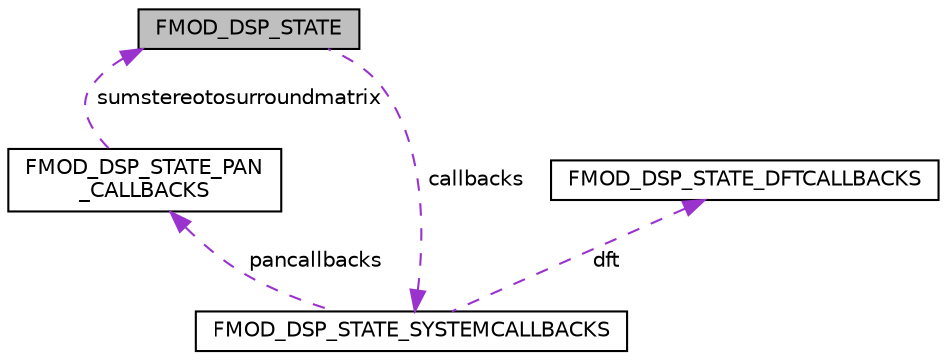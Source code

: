 digraph "FMOD_DSP_STATE"
{
  edge [fontname="Helvetica",fontsize="10",labelfontname="Helvetica",labelfontsize="10"];
  node [fontname="Helvetica",fontsize="10",shape=record];
  Node1 [label="FMOD_DSP_STATE",height=0.2,width=0.4,color="black", fillcolor="grey75", style="filled", fontcolor="black"];
  Node2 -> Node1 [dir="back",color="darkorchid3",fontsize="10",style="dashed",label=" callbacks" ,fontname="Helvetica"];
  Node2 [label="FMOD_DSP_STATE_SYSTEMCALLBACKS",height=0.2,width=0.4,color="black", fillcolor="white", style="filled",URL="$struct_f_m_o_d___d_s_p___s_t_a_t_e___s_y_s_t_e_m_c_a_l_l_b_a_c_k_s.html"];
  Node3 -> Node2 [dir="back",color="darkorchid3",fontsize="10",style="dashed",label=" dft" ,fontname="Helvetica"];
  Node3 [label="FMOD_DSP_STATE_DFTCALLBACKS",height=0.2,width=0.4,color="black", fillcolor="white", style="filled",URL="$struct_f_m_o_d___d_s_p___s_t_a_t_e___d_f_t_c_a_l_l_b_a_c_k_s.html"];
  Node4 -> Node2 [dir="back",color="darkorchid3",fontsize="10",style="dashed",label=" pancallbacks" ,fontname="Helvetica"];
  Node4 [label="FMOD_DSP_STATE_PAN\l_CALLBACKS",height=0.2,width=0.4,color="black", fillcolor="white", style="filled",URL="$struct_f_m_o_d___d_s_p___s_t_a_t_e___p_a_n___c_a_l_l_b_a_c_k_s.html"];
  Node1 -> Node4 [dir="back",color="darkorchid3",fontsize="10",style="dashed",label=" sumstereotosurroundmatrix" ,fontname="Helvetica"];
}
